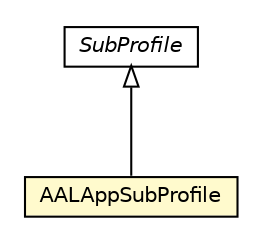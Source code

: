 #!/usr/local/bin/dot
#
# Class diagram 
# Generated by UMLGraph version 5.1 (http://www.umlgraph.org/)
#

digraph G {
	edge [fontname="Helvetica",fontsize=10,labelfontname="Helvetica",labelfontsize=10];
	node [fontname="Helvetica",fontsize=10,shape=plaintext];
	nodesep=0.25;
	ranksep=0.5;
	// org.universAAL.ontology.profile.AALAppSubProfile
	c3476862 [label=<<table title="org.universAAL.ontology.profile.AALAppSubProfile" border="0" cellborder="1" cellspacing="0" cellpadding="2" port="p" bgcolor="lemonChiffon" href="./AALAppSubProfile.html">
		<tr><td><table border="0" cellspacing="0" cellpadding="1">
<tr><td align="center" balign="center"> AALAppSubProfile </td></tr>
		</table></td></tr>
		</table>>, fontname="Helvetica", fontcolor="black", fontsize=10.0];
	// org.universAAL.ontology.profile.SubProfile
	c3476878 [label=<<table title="org.universAAL.ontology.profile.SubProfile" border="0" cellborder="1" cellspacing="0" cellpadding="2" port="p" href="./SubProfile.html">
		<tr><td><table border="0" cellspacing="0" cellpadding="1">
<tr><td align="center" balign="center"><font face="Helvetica-Oblique"> SubProfile </font></td></tr>
		</table></td></tr>
		</table>>, fontname="Helvetica", fontcolor="black", fontsize=10.0];
	//org.universAAL.ontology.profile.AALAppSubProfile extends org.universAAL.ontology.profile.SubProfile
	c3476878:p -> c3476862:p [dir=back,arrowtail=empty];
}

